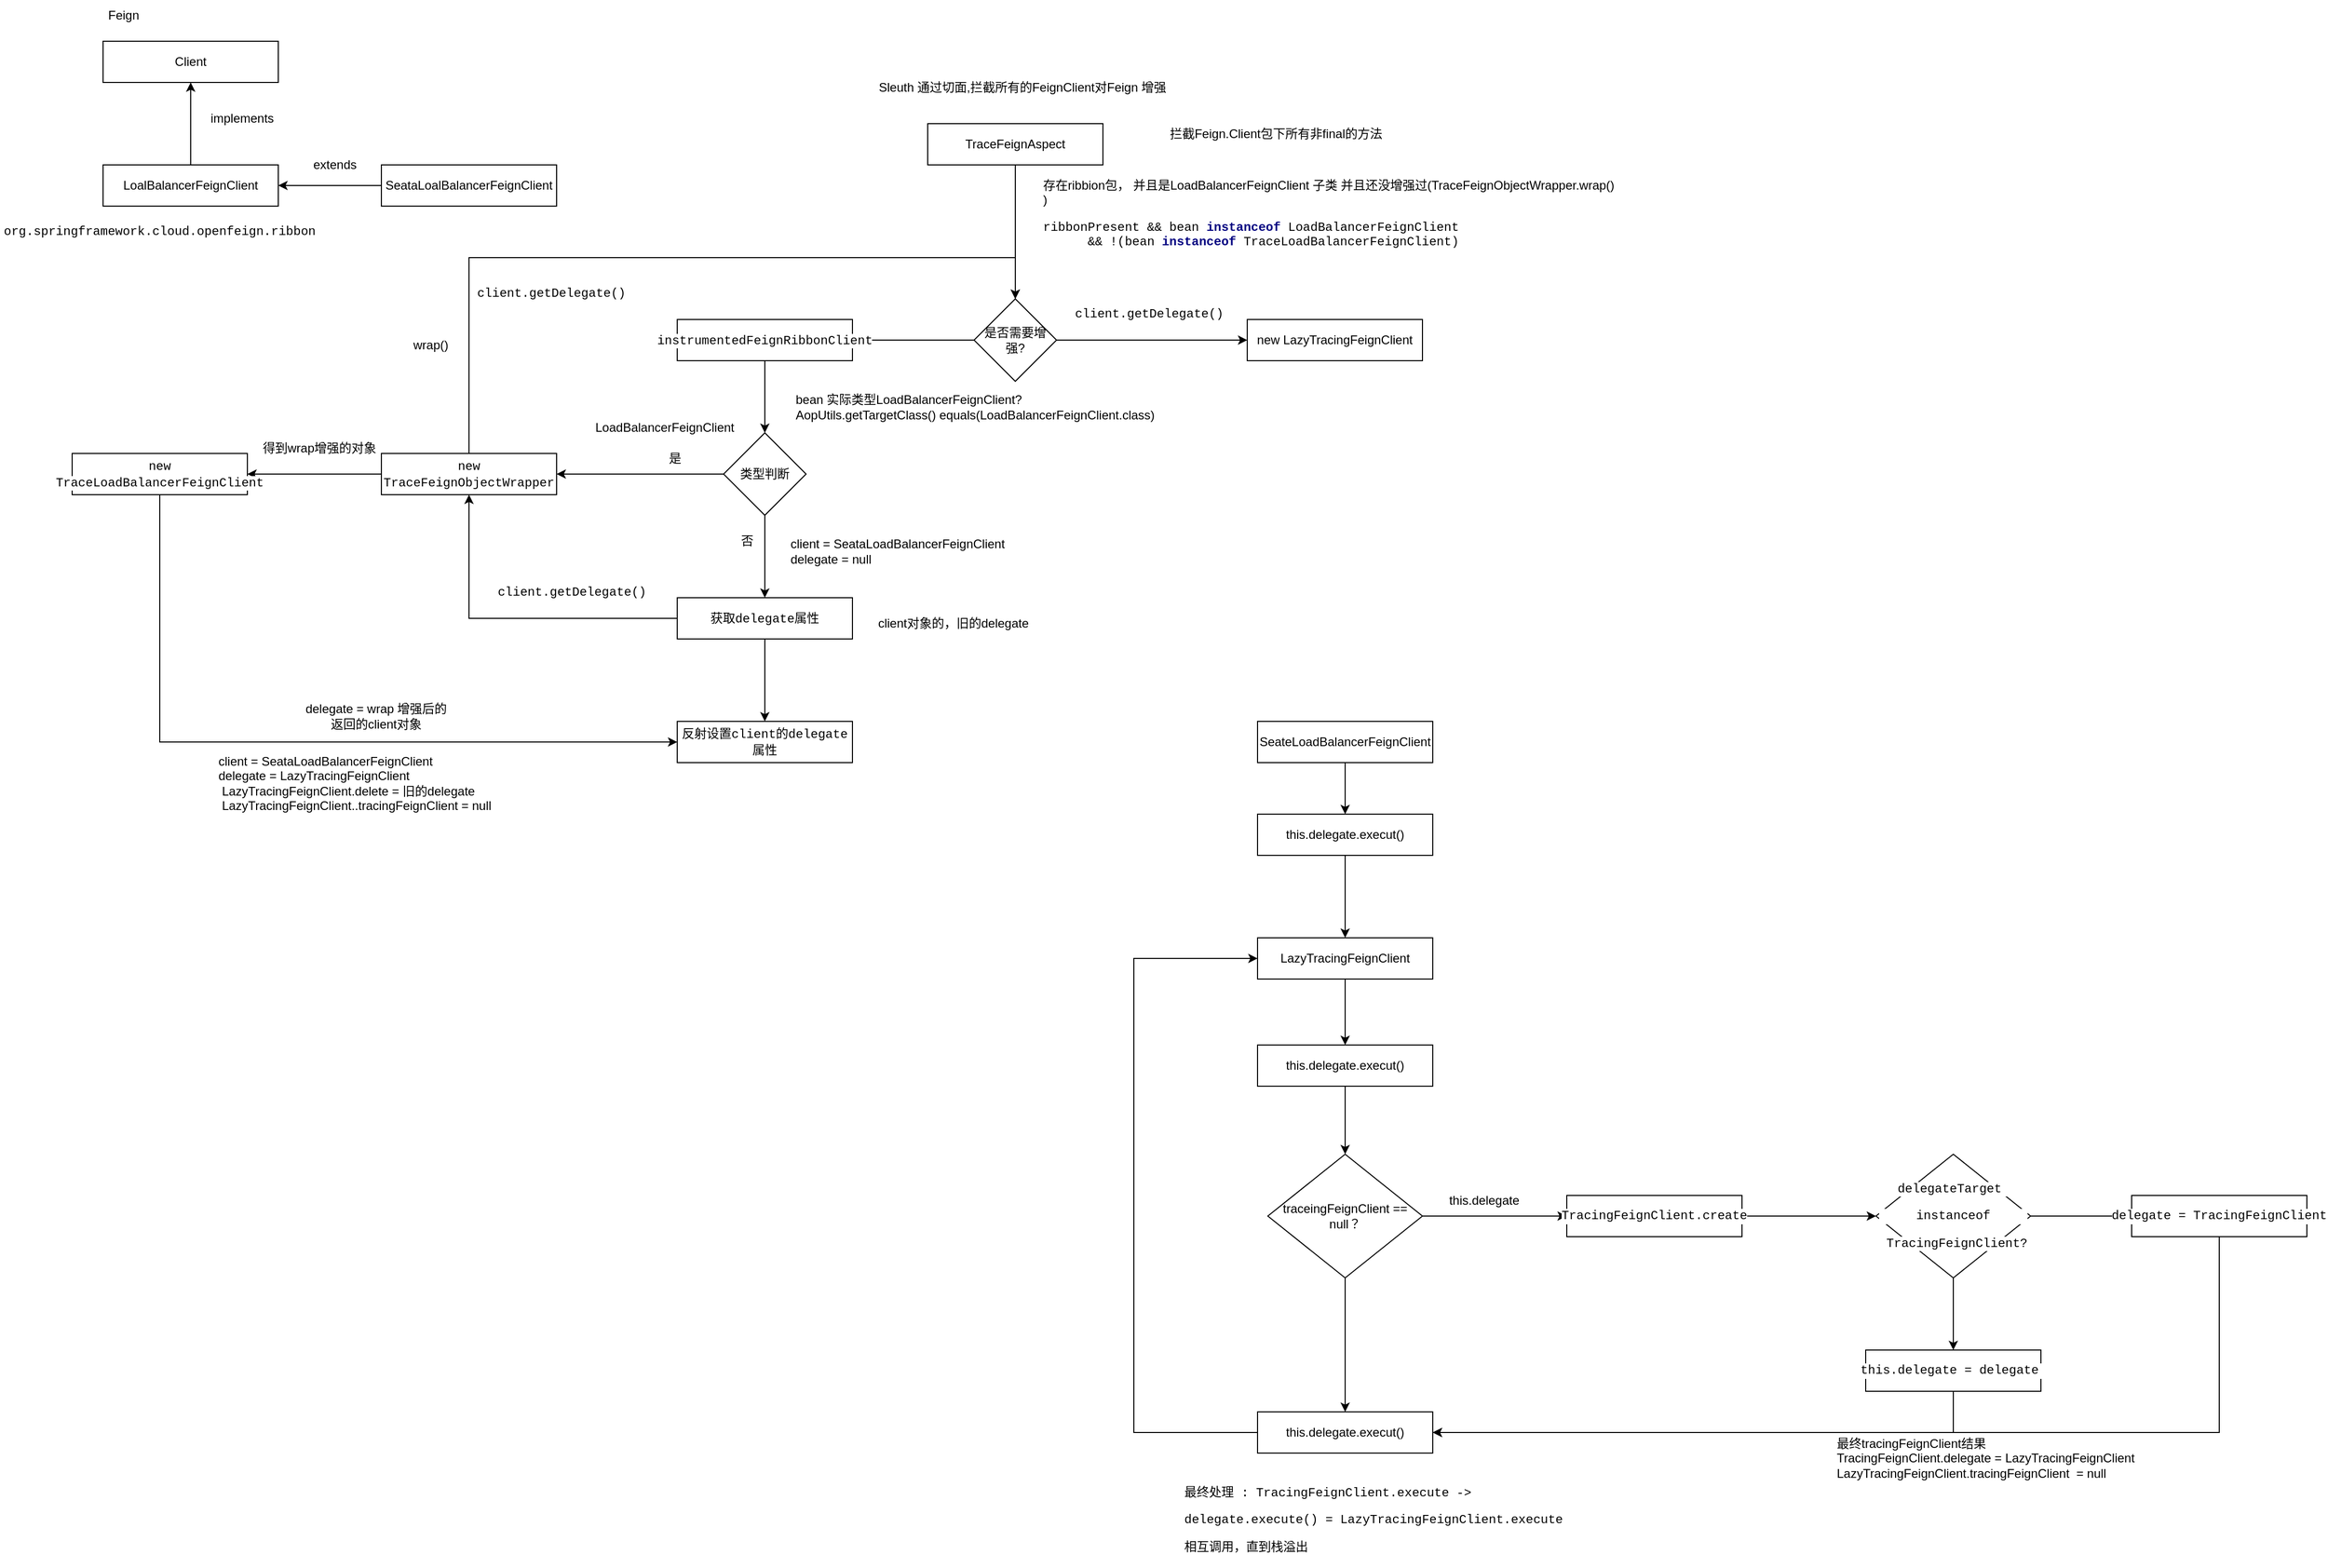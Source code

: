 <mxfile version="21.5.2" type="github">
  <diagram name="第 1 页" id="VPXJXa9-LbLnZL5yBB70">
    <mxGraphModel dx="1259" dy="749" grid="1" gridSize="10" guides="1" tooltips="1" connect="1" arrows="1" fold="1" page="1" pageScale="1" pageWidth="827" pageHeight="1169" math="0" shadow="0">
      <root>
        <mxCell id="0" />
        <mxCell id="1" parent="0" />
        <mxCell id="9KcQcAq06cf9t4r9Tn52-6" style="edgeStyle=orthogonalEdgeStyle;rounded=0;orthogonalLoop=1;jettySize=auto;html=1;entryX=1;entryY=0.5;entryDx=0;entryDy=0;" edge="1" parent="1" source="9KcQcAq06cf9t4r9Tn52-1" target="9KcQcAq06cf9t4r9Tn52-4">
          <mxGeometry relative="1" as="geometry" />
        </mxCell>
        <mxCell id="9KcQcAq06cf9t4r9Tn52-1" value="SeataLoalBalancerFeignClient" style="rounded=0;whiteSpace=wrap;html=1;" vertex="1" parent="1">
          <mxGeometry x="370" y="170" width="170" height="40" as="geometry" />
        </mxCell>
        <mxCell id="9KcQcAq06cf9t4r9Tn52-2" value="Client" style="rounded=0;whiteSpace=wrap;html=1;" vertex="1" parent="1">
          <mxGeometry x="100" y="50" width="170" height="40" as="geometry" />
        </mxCell>
        <mxCell id="9KcQcAq06cf9t4r9Tn52-3" value="Feign" style="text;html=1;strokeColor=none;fillColor=none;align=center;verticalAlign=middle;whiteSpace=wrap;rounded=0;" vertex="1" parent="1">
          <mxGeometry x="90" y="10" width="60" height="30" as="geometry" />
        </mxCell>
        <mxCell id="9KcQcAq06cf9t4r9Tn52-5" style="edgeStyle=orthogonalEdgeStyle;rounded=0;orthogonalLoop=1;jettySize=auto;html=1;entryX=0.5;entryY=1;entryDx=0;entryDy=0;" edge="1" parent="1" source="9KcQcAq06cf9t4r9Tn52-4" target="9KcQcAq06cf9t4r9Tn52-2">
          <mxGeometry relative="1" as="geometry" />
        </mxCell>
        <mxCell id="9KcQcAq06cf9t4r9Tn52-4" value="LoalBalancerFeignClient" style="rounded=0;whiteSpace=wrap;html=1;" vertex="1" parent="1">
          <mxGeometry x="100" y="170" width="170" height="40" as="geometry" />
        </mxCell>
        <mxCell id="9KcQcAq06cf9t4r9Tn52-9" value="implements" style="text;html=1;strokeColor=none;fillColor=none;align=center;verticalAlign=middle;whiteSpace=wrap;rounded=0;" vertex="1" parent="1">
          <mxGeometry x="200" y="110" width="70" height="30" as="geometry" />
        </mxCell>
        <mxCell id="9KcQcAq06cf9t4r9Tn52-10" value="extends" style="text;html=1;strokeColor=none;fillColor=none;align=center;verticalAlign=middle;whiteSpace=wrap;rounded=0;" vertex="1" parent="1">
          <mxGeometry x="290" y="160" width="70" height="20" as="geometry" />
        </mxCell>
        <mxCell id="9KcQcAq06cf9t4r9Tn52-12" value="&lt;pre style=&quot;background-color: rgb(255, 255, 255); font-family: &amp;quot;Courier New&amp;quot;; font-size: 9pt;&quot;&gt;org.springframework.cloud.openfeign.ribbon&lt;/pre&gt;" style="text;html=1;strokeColor=none;fillColor=none;align=center;verticalAlign=middle;whiteSpace=wrap;rounded=0;" vertex="1" parent="1">
          <mxGeometry y="220" width="310" height="30" as="geometry" />
        </mxCell>
        <mxCell id="9KcQcAq06cf9t4r9Tn52-20" style="edgeStyle=orthogonalEdgeStyle;rounded=0;orthogonalLoop=1;jettySize=auto;html=1;entryX=1;entryY=0.5;entryDx=0;entryDy=0;" edge="1" parent="1" source="9KcQcAq06cf9t4r9Tn52-13" target="9KcQcAq06cf9t4r9Tn52-18">
          <mxGeometry relative="1" as="geometry" />
        </mxCell>
        <mxCell id="9KcQcAq06cf9t4r9Tn52-43" style="edgeStyle=orthogonalEdgeStyle;rounded=0;orthogonalLoop=1;jettySize=auto;html=1;" edge="1" parent="1" source="9KcQcAq06cf9t4r9Tn52-13" target="9KcQcAq06cf9t4r9Tn52-42">
          <mxGeometry relative="1" as="geometry" />
        </mxCell>
        <mxCell id="9KcQcAq06cf9t4r9Tn52-13" value="是否需要增强?" style="rhombus;whiteSpace=wrap;html=1;" vertex="1" parent="1">
          <mxGeometry x="945" y="300" width="80" height="80" as="geometry" />
        </mxCell>
        <mxCell id="9KcQcAq06cf9t4r9Tn52-19" style="edgeStyle=orthogonalEdgeStyle;rounded=0;orthogonalLoop=1;jettySize=auto;html=1;entryX=0.5;entryY=0;entryDx=0;entryDy=0;" edge="1" parent="1" source="9KcQcAq06cf9t4r9Tn52-14" target="9KcQcAq06cf9t4r9Tn52-13">
          <mxGeometry relative="1" as="geometry" />
        </mxCell>
        <mxCell id="9KcQcAq06cf9t4r9Tn52-14" value="TraceFeignAspect" style="rounded=0;whiteSpace=wrap;html=1;" vertex="1" parent="1">
          <mxGeometry x="900" y="130" width="170" height="40" as="geometry" />
        </mxCell>
        <mxCell id="9KcQcAq06cf9t4r9Tn52-15" value="拦截Feign.Client包下所有非final的方法" style="text;html=1;strokeColor=none;fillColor=none;align=center;verticalAlign=middle;whiteSpace=wrap;rounded=0;" vertex="1" parent="1">
          <mxGeometry x="1118" y="125" width="240" height="30" as="geometry" />
        </mxCell>
        <mxCell id="9KcQcAq06cf9t4r9Tn52-16" value="存在ribbion包， 并且是LoadBalancerFeignClient 子类 并且还没增强过(TraceFeignObjectWrapper.wrap()&lt;br style=&quot;border-color: var(--border-color); text-align: center;&quot;&gt;)&lt;br&gt;&lt;pre style=&quot;background-color: rgb(255, 255, 255); font-family: &amp;quot;Courier New&amp;quot;; font-size: 9pt;&quot;&gt;ribbonPresent &amp;amp;&amp;amp; bean &lt;span style=&quot;color:#000080;font-weight:bold;&quot;&gt;instanceof &lt;/span&gt;LoadBalancerFeignClient&lt;br&gt;      &amp;amp;&amp;amp; !(bean &lt;span style=&quot;color:#000080;font-weight:bold;&quot;&gt;instanceof &lt;/span&gt;TraceLoadBalancerFeignClient)&lt;/pre&gt;" style="text;html=1;strokeColor=none;fillColor=none;align=left;verticalAlign=middle;whiteSpace=wrap;rounded=0;" vertex="1" parent="1">
          <mxGeometry x="1010" y="180" width="560" height="85" as="geometry" />
        </mxCell>
        <mxCell id="9KcQcAq06cf9t4r9Tn52-25" style="edgeStyle=orthogonalEdgeStyle;rounded=0;orthogonalLoop=1;jettySize=auto;html=1;entryX=0.5;entryY=0;entryDx=0;entryDy=0;" edge="1" parent="1" source="9KcQcAq06cf9t4r9Tn52-18" target="9KcQcAq06cf9t4r9Tn52-21">
          <mxGeometry relative="1" as="geometry" />
        </mxCell>
        <mxCell id="9KcQcAq06cf9t4r9Tn52-18" value="&lt;span style=&quot;background-color: rgb(255, 255, 255); font-family: &amp;quot;Courier New&amp;quot;; font-size: 9pt;&quot;&gt;instrumentedFeignRibbonClient&lt;/span&gt;" style="rounded=0;whiteSpace=wrap;html=1;" vertex="1" parent="1">
          <mxGeometry x="657" y="320" width="170" height="40" as="geometry" />
        </mxCell>
        <mxCell id="9KcQcAq06cf9t4r9Tn52-27" style="edgeStyle=orthogonalEdgeStyle;rounded=0;orthogonalLoop=1;jettySize=auto;html=1;entryX=1;entryY=0.5;entryDx=0;entryDy=0;" edge="1" parent="1" source="9KcQcAq06cf9t4r9Tn52-21" target="9KcQcAq06cf9t4r9Tn52-33">
          <mxGeometry relative="1" as="geometry">
            <mxPoint x="593.5" y="470" as="targetPoint" />
          </mxGeometry>
        </mxCell>
        <mxCell id="9KcQcAq06cf9t4r9Tn52-29" style="edgeStyle=orthogonalEdgeStyle;rounded=0;orthogonalLoop=1;jettySize=auto;html=1;entryX=0.5;entryY=0;entryDx=0;entryDy=0;" edge="1" parent="1" source="9KcQcAq06cf9t4r9Tn52-21" target="9KcQcAq06cf9t4r9Tn52-28">
          <mxGeometry relative="1" as="geometry" />
        </mxCell>
        <mxCell id="9KcQcAq06cf9t4r9Tn52-21" value="类型判断" style="rhombus;whiteSpace=wrap;html=1;" vertex="1" parent="1">
          <mxGeometry x="702" y="430" width="80" height="80" as="geometry" />
        </mxCell>
        <mxCell id="9KcQcAq06cf9t4r9Tn52-22" value="Sleuth 通过切面,拦截所有的FeignClient对Feign 增强" style="text;html=1;strokeColor=none;fillColor=none;align=center;verticalAlign=middle;whiteSpace=wrap;rounded=0;" vertex="1" parent="1">
          <mxGeometry x="827" y="80" width="330" height="30" as="geometry" />
        </mxCell>
        <mxCell id="9KcQcAq06cf9t4r9Tn52-24" value="bean 实际类型LoadBalancerFeignClient?&lt;br&gt;AopUtils.getTargetClass() equals(LoadBalancerFeignClient.class)" style="text;html=1;strokeColor=none;fillColor=none;align=left;verticalAlign=middle;whiteSpace=wrap;rounded=0;" vertex="1" parent="1">
          <mxGeometry x="770" y="390" width="377" height="30" as="geometry" />
        </mxCell>
        <mxCell id="9KcQcAq06cf9t4r9Tn52-31" style="edgeStyle=orthogonalEdgeStyle;rounded=0;orthogonalLoop=1;jettySize=auto;html=1;" edge="1" parent="1" source="9KcQcAq06cf9t4r9Tn52-28" target="9KcQcAq06cf9t4r9Tn52-30">
          <mxGeometry relative="1" as="geometry" />
        </mxCell>
        <mxCell id="9KcQcAq06cf9t4r9Tn52-36" style="edgeStyle=orthogonalEdgeStyle;rounded=0;orthogonalLoop=1;jettySize=auto;html=1;entryX=0.5;entryY=1;entryDx=0;entryDy=0;" edge="1" parent="1" source="9KcQcAq06cf9t4r9Tn52-28" target="9KcQcAq06cf9t4r9Tn52-33">
          <mxGeometry relative="1" as="geometry" />
        </mxCell>
        <mxCell id="9KcQcAq06cf9t4r9Tn52-28" value="&lt;font face=&quot;Courier New&quot;&gt;&lt;span style=&quot;background-color: rgb(255, 255, 255);&quot;&gt;获取delegate属性&lt;/span&gt;&lt;/font&gt;" style="rounded=0;whiteSpace=wrap;html=1;" vertex="1" parent="1">
          <mxGeometry x="657" y="590" width="170" height="40" as="geometry" />
        </mxCell>
        <mxCell id="9KcQcAq06cf9t4r9Tn52-30" value="&lt;font face=&quot;Courier New&quot;&gt;&lt;span style=&quot;background-color: rgb(255, 255, 255);&quot;&gt;反射设置client的delegate属性&lt;/span&gt;&lt;/font&gt;" style="rounded=0;whiteSpace=wrap;html=1;" vertex="1" parent="1">
          <mxGeometry x="657" y="710" width="170" height="40" as="geometry" />
        </mxCell>
        <mxCell id="9KcQcAq06cf9t4r9Tn52-38" style="edgeStyle=orthogonalEdgeStyle;rounded=0;orthogonalLoop=1;jettySize=auto;html=1;entryX=1;entryY=0.5;entryDx=0;entryDy=0;" edge="1" parent="1" source="9KcQcAq06cf9t4r9Tn52-33" target="9KcQcAq06cf9t4r9Tn52-37">
          <mxGeometry relative="1" as="geometry" />
        </mxCell>
        <mxCell id="9KcQcAq06cf9t4r9Tn52-45" style="edgeStyle=orthogonalEdgeStyle;rounded=0;orthogonalLoop=1;jettySize=auto;html=1;entryX=0.5;entryY=0;entryDx=0;entryDy=0;exitX=0.5;exitY=0;exitDx=0;exitDy=0;" edge="1" parent="1" source="9KcQcAq06cf9t4r9Tn52-33" target="9KcQcAq06cf9t4r9Tn52-13">
          <mxGeometry relative="1" as="geometry">
            <Array as="points">
              <mxPoint x="455" y="260" />
              <mxPoint x="985" y="260" />
            </Array>
          </mxGeometry>
        </mxCell>
        <mxCell id="9KcQcAq06cf9t4r9Tn52-33" value="&lt;span style=&quot;background-color: rgb(255, 255, 255); font-family: &amp;quot;Courier New&amp;quot;; font-size: 9pt;&quot;&gt;new TraceFeignObjectWrapper&lt;/span&gt;" style="rounded=0;whiteSpace=wrap;html=1;" vertex="1" parent="1">
          <mxGeometry x="370" y="450" width="170" height="40" as="geometry" />
        </mxCell>
        <mxCell id="9KcQcAq06cf9t4r9Tn52-34" value="client对象的，旧的delegate" style="text;html=1;strokeColor=none;fillColor=none;align=center;verticalAlign=middle;whiteSpace=wrap;rounded=0;" vertex="1" parent="1">
          <mxGeometry x="850" y="600" width="150" height="30" as="geometry" />
        </mxCell>
        <mxCell id="9KcQcAq06cf9t4r9Tn52-35" value="&lt;pre style=&quot;background-color: rgb(255, 255, 255); font-family: &amp;quot;Courier New&amp;quot;; font-size: 9pt;&quot;&gt;client.getDelegate()&lt;/pre&gt;" style="text;html=1;strokeColor=none;fillColor=none;align=center;verticalAlign=middle;whiteSpace=wrap;rounded=0;" vertex="1" parent="1">
          <mxGeometry x="480" y="570" width="150" height="30" as="geometry" />
        </mxCell>
        <mxCell id="9KcQcAq06cf9t4r9Tn52-39" style="edgeStyle=orthogonalEdgeStyle;rounded=0;orthogonalLoop=1;jettySize=auto;html=1;entryX=0;entryY=0.5;entryDx=0;entryDy=0;exitX=0.5;exitY=1;exitDx=0;exitDy=0;" edge="1" parent="1" source="9KcQcAq06cf9t4r9Tn52-37" target="9KcQcAq06cf9t4r9Tn52-30">
          <mxGeometry relative="1" as="geometry" />
        </mxCell>
        <mxCell id="9KcQcAq06cf9t4r9Tn52-37" value="&lt;span style=&quot;background-color: rgb(255, 255, 255); font-family: &amp;quot;Courier New&amp;quot;; font-size: 9pt;&quot;&gt;new TraceLoadBalancerFeignClient&lt;/span&gt;" style="rounded=0;whiteSpace=wrap;html=1;" vertex="1" parent="1">
          <mxGeometry x="70" y="450" width="170" height="40" as="geometry" />
        </mxCell>
        <mxCell id="9KcQcAq06cf9t4r9Tn52-40" value="delegate = wrap 增强后的返回的client对象" style="text;html=1;strokeColor=none;fillColor=none;align=center;verticalAlign=middle;whiteSpace=wrap;rounded=0;" vertex="1" parent="1">
          <mxGeometry x="290" y="690" width="150" height="30" as="geometry" />
        </mxCell>
        <mxCell id="9KcQcAq06cf9t4r9Tn52-42" value="new LazyTracingFeignClient" style="rounded=0;whiteSpace=wrap;html=1;" vertex="1" parent="1">
          <mxGeometry x="1210" y="320" width="170" height="40" as="geometry" />
        </mxCell>
        <mxCell id="9KcQcAq06cf9t4r9Tn52-46" value="client = SeataLoadBalancerFeignClient&lt;br&gt;delegate = null" style="text;html=1;strokeColor=none;fillColor=none;align=left;verticalAlign=middle;whiteSpace=wrap;rounded=0;" vertex="1" parent="1">
          <mxGeometry x="765" y="530" width="235" height="30" as="geometry" />
        </mxCell>
        <mxCell id="9KcQcAq06cf9t4r9Tn52-47" value="是" style="text;html=1;strokeColor=none;fillColor=none;align=center;verticalAlign=middle;whiteSpace=wrap;rounded=0;" vertex="1" parent="1">
          <mxGeometry x="640" y="440" width="30" height="30" as="geometry" />
        </mxCell>
        <mxCell id="9KcQcAq06cf9t4r9Tn52-48" value="否" style="text;html=1;strokeColor=none;fillColor=none;align=center;verticalAlign=middle;whiteSpace=wrap;rounded=0;" vertex="1" parent="1">
          <mxGeometry x="710" y="520" width="30" height="30" as="geometry" />
        </mxCell>
        <mxCell id="9KcQcAq06cf9t4r9Tn52-49" value="LoadBalancerFeignClient" style="text;html=1;strokeColor=none;fillColor=none;align=center;verticalAlign=middle;whiteSpace=wrap;rounded=0;" vertex="1" parent="1">
          <mxGeometry x="580" y="410" width="130" height="30" as="geometry" />
        </mxCell>
        <mxCell id="9KcQcAq06cf9t4r9Tn52-50" value="wrap()" style="text;html=1;strokeColor=none;fillColor=none;align=center;verticalAlign=middle;whiteSpace=wrap;rounded=0;" vertex="1" parent="1">
          <mxGeometry x="390" y="330" width="56" height="30" as="geometry" />
        </mxCell>
        <mxCell id="9KcQcAq06cf9t4r9Tn52-51" value="得到wrap增强的对象" style="text;html=1;strokeColor=none;fillColor=none;align=center;verticalAlign=middle;whiteSpace=wrap;rounded=0;" vertex="1" parent="1">
          <mxGeometry x="250" y="430" width="120" height="30" as="geometry" />
        </mxCell>
        <mxCell id="9KcQcAq06cf9t4r9Tn52-52" value="client = SeataLoadBalancerFeignClient&lt;br&gt;delegate =&amp;nbsp;LazyTracingFeignClient&lt;br&gt;&amp;nbsp;LazyTracingFeignClient.delete = 旧的delegate&lt;br style=&quot;border-color: var(--border-color);&quot;&gt;&amp;nbsp;LazyTracingFeignClient..tracingFeignClient = null" style="text;html=1;strokeColor=none;fillColor=none;align=left;verticalAlign=middle;whiteSpace=wrap;rounded=0;" vertex="1" parent="1">
          <mxGeometry x="210" y="740" width="290" height="60" as="geometry" />
        </mxCell>
        <mxCell id="9KcQcAq06cf9t4r9Tn52-53" value="&lt;pre style=&quot;background-color: rgb(255, 255, 255); font-family: &amp;quot;Courier New&amp;quot;; font-size: 9pt;&quot;&gt;client.getDelegate()&lt;/pre&gt;" style="text;html=1;strokeColor=none;fillColor=none;align=center;verticalAlign=middle;whiteSpace=wrap;rounded=0;" vertex="1" parent="1">
          <mxGeometry x="460" y="280" width="150" height="30" as="geometry" />
        </mxCell>
        <mxCell id="9KcQcAq06cf9t4r9Tn52-54" value="&lt;pre style=&quot;background-color: rgb(255, 255, 255); font-family: &amp;quot;Courier New&amp;quot;; font-size: 9pt;&quot;&gt;client.getDelegate()&lt;/pre&gt;" style="text;html=1;strokeColor=none;fillColor=none;align=center;verticalAlign=middle;whiteSpace=wrap;rounded=0;" vertex="1" parent="1">
          <mxGeometry x="1040" y="300" width="150" height="30" as="geometry" />
        </mxCell>
        <mxCell id="9KcQcAq06cf9t4r9Tn52-87" value="" style="edgeStyle=orthogonalEdgeStyle;rounded=0;orthogonalLoop=1;jettySize=auto;html=1;" edge="1" parent="1" source="9KcQcAq06cf9t4r9Tn52-88" target="9KcQcAq06cf9t4r9Tn52-94">
          <mxGeometry relative="1" as="geometry" />
        </mxCell>
        <mxCell id="9KcQcAq06cf9t4r9Tn52-88" value="SeateLoadBalancerFeignClient" style="rounded=0;whiteSpace=wrap;html=1;" vertex="1" parent="1">
          <mxGeometry x="1220" y="710" width="170" height="40" as="geometry" />
        </mxCell>
        <mxCell id="9KcQcAq06cf9t4r9Tn52-89" style="edgeStyle=orthogonalEdgeStyle;rounded=0;orthogonalLoop=1;jettySize=auto;html=1;entryX=0.5;entryY=0;entryDx=0;entryDy=0;" edge="1" parent="1" source="9KcQcAq06cf9t4r9Tn52-90" target="9KcQcAq06cf9t4r9Tn52-97">
          <mxGeometry relative="1" as="geometry" />
        </mxCell>
        <mxCell id="9KcQcAq06cf9t4r9Tn52-90" value="this.delegate.execut()" style="rounded=0;whiteSpace=wrap;html=1;" vertex="1" parent="1">
          <mxGeometry x="1220" y="1024" width="170" height="40" as="geometry" />
        </mxCell>
        <mxCell id="9KcQcAq06cf9t4r9Tn52-91" style="edgeStyle=orthogonalEdgeStyle;rounded=0;orthogonalLoop=1;jettySize=auto;html=1;" edge="1" parent="1" source="9KcQcAq06cf9t4r9Tn52-92" target="9KcQcAq06cf9t4r9Tn52-90">
          <mxGeometry relative="1" as="geometry" />
        </mxCell>
        <mxCell id="9KcQcAq06cf9t4r9Tn52-92" value="LazyTracingFeignClient" style="rounded=0;whiteSpace=wrap;html=1;" vertex="1" parent="1">
          <mxGeometry x="1220" y="920" width="170" height="40" as="geometry" />
        </mxCell>
        <mxCell id="9KcQcAq06cf9t4r9Tn52-93" style="edgeStyle=orthogonalEdgeStyle;rounded=0;orthogonalLoop=1;jettySize=auto;html=1;" edge="1" parent="1" source="9KcQcAq06cf9t4r9Tn52-94" target="9KcQcAq06cf9t4r9Tn52-92">
          <mxGeometry relative="1" as="geometry" />
        </mxCell>
        <mxCell id="9KcQcAq06cf9t4r9Tn52-94" value="this.delegate.execut()" style="rounded=0;whiteSpace=wrap;html=1;" vertex="1" parent="1">
          <mxGeometry x="1220" y="800" width="170" height="40" as="geometry" />
        </mxCell>
        <mxCell id="9KcQcAq06cf9t4r9Tn52-95" style="edgeStyle=orthogonalEdgeStyle;rounded=0;orthogonalLoop=1;jettySize=auto;html=1;" edge="1" parent="1" source="9KcQcAq06cf9t4r9Tn52-97" target="9KcQcAq06cf9t4r9Tn52-99">
          <mxGeometry relative="1" as="geometry" />
        </mxCell>
        <mxCell id="9KcQcAq06cf9t4r9Tn52-96" style="edgeStyle=orthogonalEdgeStyle;rounded=0;orthogonalLoop=1;jettySize=auto;html=1;" edge="1" parent="1" source="9KcQcAq06cf9t4r9Tn52-97" target="9KcQcAq06cf9t4r9Tn52-101">
          <mxGeometry relative="1" as="geometry" />
        </mxCell>
        <mxCell id="9KcQcAq06cf9t4r9Tn52-97" value="traceingFeignClient == null？" style="rhombus;whiteSpace=wrap;html=1;" vertex="1" parent="1">
          <mxGeometry x="1230" y="1130" width="150" height="120" as="geometry" />
        </mxCell>
        <mxCell id="9KcQcAq06cf9t4r9Tn52-98" style="edgeStyle=orthogonalEdgeStyle;rounded=0;orthogonalLoop=1;jettySize=auto;html=1;entryX=0;entryY=0.5;entryDx=0;entryDy=0;" edge="1" parent="1" source="9KcQcAq06cf9t4r9Tn52-99" target="9KcQcAq06cf9t4r9Tn52-106">
          <mxGeometry relative="1" as="geometry" />
        </mxCell>
        <mxCell id="9KcQcAq06cf9t4r9Tn52-99" value="&lt;pre style=&quot;background-color: rgb(255, 255, 255); font-family: &amp;quot;Courier New&amp;quot;; font-size: 9pt;&quot;&gt;TracingFeignClient.create&lt;/pre&gt;" style="rounded=0;whiteSpace=wrap;html=1;" vertex="1" parent="1">
          <mxGeometry x="1520" y="1170" width="170" height="40" as="geometry" />
        </mxCell>
        <mxCell id="9KcQcAq06cf9t4r9Tn52-100" style="edgeStyle=orthogonalEdgeStyle;rounded=0;orthogonalLoop=1;jettySize=auto;html=1;exitX=0;exitY=0.5;exitDx=0;exitDy=0;entryX=0;entryY=0.5;entryDx=0;entryDy=0;" edge="1" parent="1" source="9KcQcAq06cf9t4r9Tn52-101" target="9KcQcAq06cf9t4r9Tn52-92">
          <mxGeometry relative="1" as="geometry">
            <mxPoint x="1150" y="960" as="targetPoint" />
            <Array as="points">
              <mxPoint x="1100" y="1400" />
              <mxPoint x="1100" y="940" />
            </Array>
          </mxGeometry>
        </mxCell>
        <mxCell id="9KcQcAq06cf9t4r9Tn52-101" value="this.delegate.execut()" style="rounded=0;whiteSpace=wrap;html=1;" vertex="1" parent="1">
          <mxGeometry x="1220" y="1380" width="170" height="40" as="geometry" />
        </mxCell>
        <mxCell id="9KcQcAq06cf9t4r9Tn52-102" value="this.delegate" style="text;html=1;strokeColor=none;fillColor=none;align=center;verticalAlign=middle;whiteSpace=wrap;rounded=0;" vertex="1" parent="1">
          <mxGeometry x="1400" y="1160" width="80" height="30" as="geometry" />
        </mxCell>
        <mxCell id="9KcQcAq06cf9t4r9Tn52-103" value="最终tracingFeignClient结果&lt;br&gt;TracingFeignClient.delegate = LazyTracingFeignClient&lt;br&gt;LazyTracingFeignClient.tracingFeignClient&amp;nbsp; = null" style="text;html=1;strokeColor=none;fillColor=none;align=left;verticalAlign=middle;whiteSpace=wrap;rounded=0;" vertex="1" parent="1">
          <mxGeometry x="1780" y="1400" width="310" height="50" as="geometry" />
        </mxCell>
        <mxCell id="9KcQcAq06cf9t4r9Tn52-104" style="edgeStyle=orthogonalEdgeStyle;rounded=0;orthogonalLoop=1;jettySize=auto;html=1;entryX=0;entryY=0.5;entryDx=0;entryDy=0;" edge="1" parent="1" source="9KcQcAq06cf9t4r9Tn52-106" target="9KcQcAq06cf9t4r9Tn52-108">
          <mxGeometry relative="1" as="geometry" />
        </mxCell>
        <mxCell id="9KcQcAq06cf9t4r9Tn52-105" style="edgeStyle=orthogonalEdgeStyle;rounded=0;orthogonalLoop=1;jettySize=auto;html=1;" edge="1" parent="1" source="9KcQcAq06cf9t4r9Tn52-106" target="9KcQcAq06cf9t4r9Tn52-110">
          <mxGeometry relative="1" as="geometry" />
        </mxCell>
        <mxCell id="9KcQcAq06cf9t4r9Tn52-106" value="&lt;pre style=&quot;background-color: rgb(255, 255, 255); font-family: &amp;quot;Courier New&amp;quot;; font-size: 9pt;&quot;&gt;delegateTarget &lt;/pre&gt;&lt;pre style=&quot;background-color: rgb(255, 255, 255); font-family: &amp;quot;Courier New&amp;quot;; font-size: 9pt;&quot;&gt;instanceof&lt;/pre&gt;&lt;pre style=&quot;background-color: rgb(255, 255, 255); font-family: &amp;quot;Courier New&amp;quot;; font-size: 9pt;&quot;&gt; TracingFeignClient?&lt;/pre&gt;" style="rhombus;whiteSpace=wrap;html=1;" vertex="1" parent="1">
          <mxGeometry x="1820" y="1130" width="150" height="120" as="geometry" />
        </mxCell>
        <mxCell id="9KcQcAq06cf9t4r9Tn52-107" style="edgeStyle=orthogonalEdgeStyle;rounded=0;orthogonalLoop=1;jettySize=auto;html=1;entryX=1;entryY=0.5;entryDx=0;entryDy=0;exitX=0.5;exitY=1;exitDx=0;exitDy=0;" edge="1" parent="1" source="9KcQcAq06cf9t4r9Tn52-108" target="9KcQcAq06cf9t4r9Tn52-101">
          <mxGeometry relative="1" as="geometry" />
        </mxCell>
        <mxCell id="9KcQcAq06cf9t4r9Tn52-108" value="&lt;pre style=&quot;background-color: rgb(255, 255, 255); font-family: &amp;quot;Courier New&amp;quot;; font-size: 9pt;&quot;&gt;delegate = TracingFeignClient&lt;/pre&gt;" style="rounded=0;whiteSpace=wrap;html=1;" vertex="1" parent="1">
          <mxGeometry x="2068" y="1170" width="170" height="40" as="geometry" />
        </mxCell>
        <mxCell id="9KcQcAq06cf9t4r9Tn52-109" style="edgeStyle=orthogonalEdgeStyle;rounded=0;orthogonalLoop=1;jettySize=auto;html=1;entryX=1;entryY=0.5;entryDx=0;entryDy=0;exitX=0.5;exitY=1;exitDx=0;exitDy=0;" edge="1" parent="1" source="9KcQcAq06cf9t4r9Tn52-110" target="9KcQcAq06cf9t4r9Tn52-101">
          <mxGeometry relative="1" as="geometry" />
        </mxCell>
        <mxCell id="9KcQcAq06cf9t4r9Tn52-110" value="&lt;pre style=&quot;background-color: rgb(255, 255, 255); font-family: &amp;quot;Courier New&amp;quot;; font-size: 9pt;&quot;&gt;this.delegate = delegate &lt;/pre&gt;" style="rounded=0;whiteSpace=wrap;html=1;" vertex="1" parent="1">
          <mxGeometry x="1810" y="1320" width="170" height="40" as="geometry" />
        </mxCell>
        <mxCell id="9KcQcAq06cf9t4r9Tn52-111" value="&lt;pre style=&quot;border-color: var(--border-color); font-size: 9pt; background-color: rgb(255, 255, 255); font-family: &amp;quot;Courier New&amp;quot;;&quot;&gt;最终处理 : TracingFeignClient.execute -&amp;gt; &lt;/pre&gt;&lt;pre style=&quot;border-color: var(--border-color); font-size: 9pt; background-color: rgb(255, 255, 255); font-family: &amp;quot;Courier New&amp;quot;;&quot;&gt;delegate.execute() = LazyTracingFeignClient.execute&lt;/pre&gt;&lt;pre style=&quot;border-color: var(--border-color); font-size: 9pt; background-color: rgb(255, 255, 255); font-family: &amp;quot;Courier New&amp;quot;;&quot;&gt;相互调用，直到栈溢出&lt;/pre&gt;" style="text;html=1;strokeColor=none;fillColor=none;align=left;verticalAlign=middle;whiteSpace=wrap;rounded=0;" vertex="1" parent="1">
          <mxGeometry x="1147" y="1440" width="410" height="90" as="geometry" />
        </mxCell>
      </root>
    </mxGraphModel>
  </diagram>
</mxfile>

